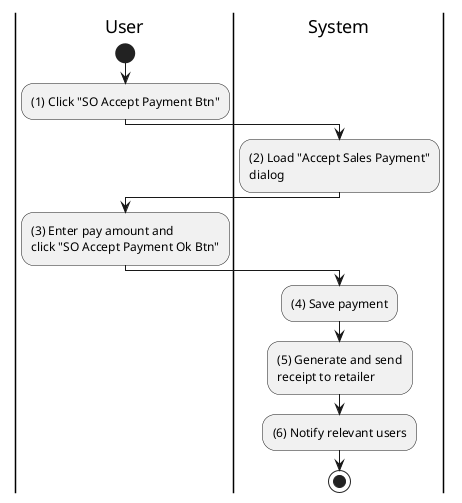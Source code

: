 @startuml sales-order-accept-payment
|u|User
|s|System

|u|
start
:(1) Click "SO Accept Payment Btn";

|s|
:(2) Load "Accept Sales Payment"\ndialog;

|u|
:(3) Enter pay amount and\nclick "SO Accept Payment Ok Btn";

|s|
:(4) Save payment;
:(5) Generate and send\nreceipt to retailer;
:(6) Notify relevant users;
stop
@enduml